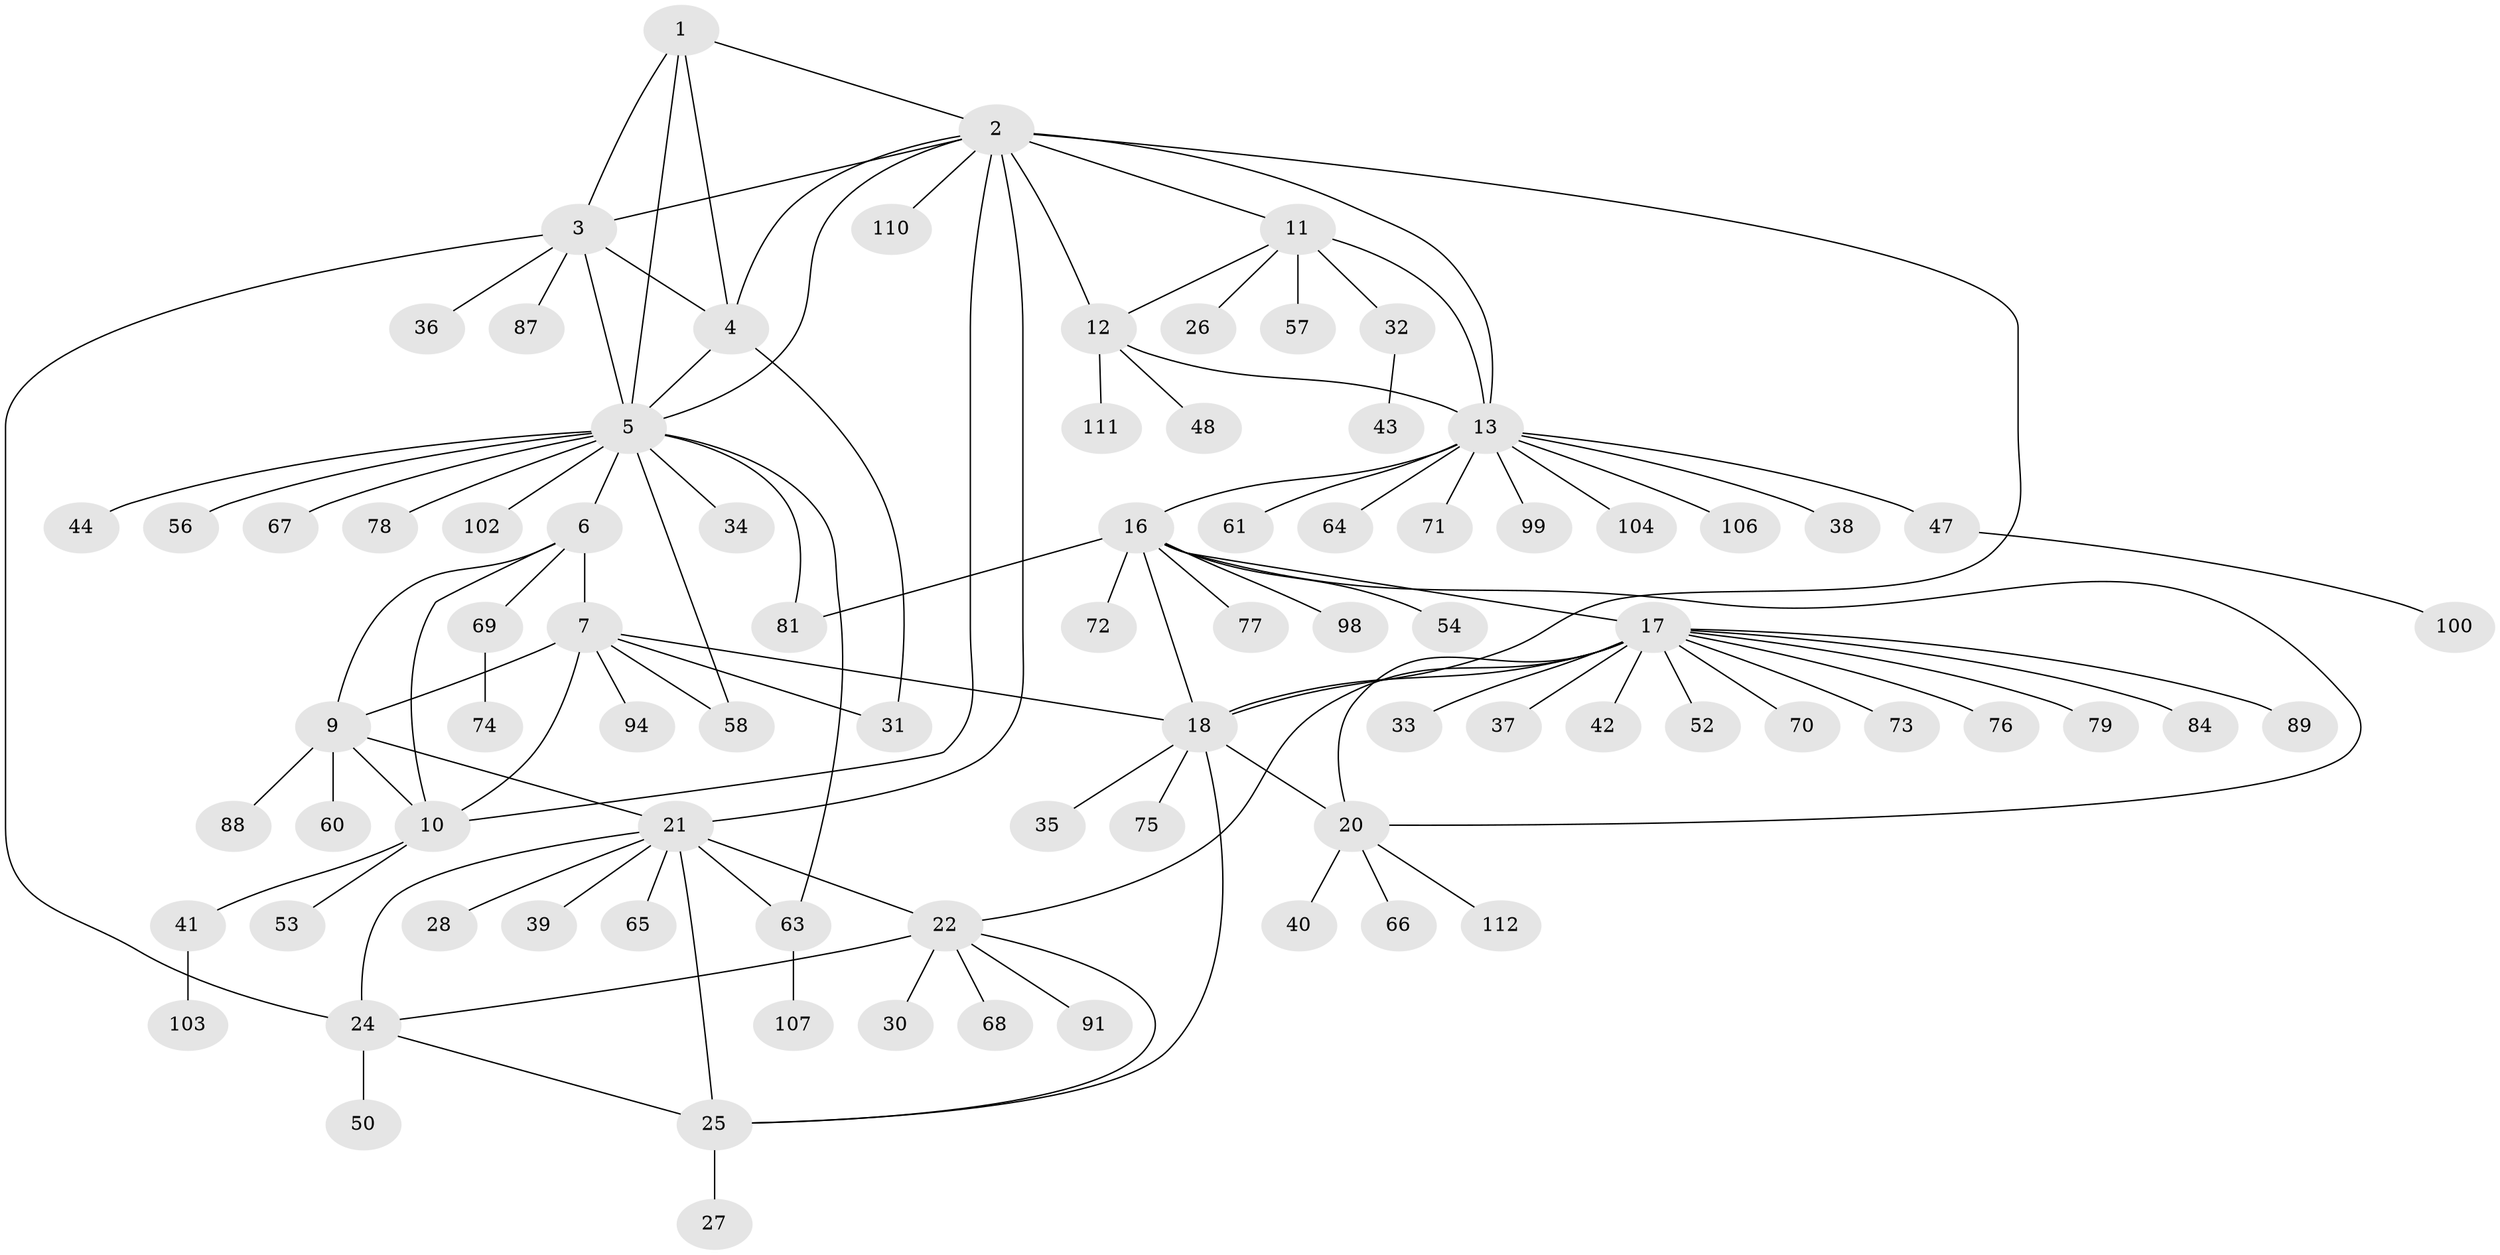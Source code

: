 // Generated by graph-tools (version 1.1) at 2025/52/02/27/25 19:52:14]
// undirected, 84 vertices, 112 edges
graph export_dot {
graph [start="1"]
  node [color=gray90,style=filled];
  1 [super="+105"];
  2 [super="+15"];
  3 [super="+96"];
  4 [super="+86"];
  5 [super="+101"];
  6 [super="+55"];
  7 [super="+8"];
  9 [super="+93"];
  10 [super="+85"];
  11 [super="+83"];
  12;
  13 [super="+14"];
  16 [super="+29"];
  17 [super="+19"];
  18 [super="+62"];
  20 [super="+45"];
  21 [super="+23"];
  22 [super="+49"];
  24 [super="+80"];
  25 [super="+97"];
  26;
  27;
  28;
  30;
  31;
  32;
  33;
  34 [super="+59"];
  35;
  36;
  37;
  38;
  39;
  40 [super="+90"];
  41 [super="+46"];
  42;
  43;
  44 [super="+51"];
  47;
  48;
  50;
  52;
  53 [super="+109"];
  54;
  56 [super="+92"];
  57;
  58;
  60;
  61;
  63 [super="+108"];
  64;
  65;
  66;
  67;
  68;
  69;
  70 [super="+82"];
  71;
  72;
  73;
  74 [super="+95"];
  75;
  76;
  77;
  78;
  79;
  81;
  84;
  87;
  88;
  89;
  91;
  94;
  98;
  99;
  100;
  102;
  103;
  104;
  106;
  107;
  110;
  111;
  112;
  1 -- 2;
  1 -- 3;
  1 -- 4;
  1 -- 5;
  2 -- 3;
  2 -- 4;
  2 -- 5;
  2 -- 18;
  2 -- 110;
  2 -- 21;
  2 -- 10;
  2 -- 11;
  2 -- 12;
  2 -- 13 [weight=2];
  3 -- 4;
  3 -- 5;
  3 -- 24;
  3 -- 36;
  3 -- 87;
  4 -- 5;
  4 -- 31;
  5 -- 6;
  5 -- 34;
  5 -- 44;
  5 -- 56;
  5 -- 58;
  5 -- 63;
  5 -- 67;
  5 -- 78;
  5 -- 81;
  5 -- 102;
  6 -- 7 [weight=2];
  6 -- 9;
  6 -- 10;
  6 -- 69;
  7 -- 9 [weight=2];
  7 -- 10 [weight=2];
  7 -- 18;
  7 -- 58;
  7 -- 94;
  7 -- 31;
  9 -- 10;
  9 -- 60;
  9 -- 88;
  9 -- 21;
  10 -- 41;
  10 -- 53;
  11 -- 12;
  11 -- 13 [weight=2];
  11 -- 26;
  11 -- 32;
  11 -- 57;
  12 -- 13 [weight=2];
  12 -- 48;
  12 -- 111;
  13 -- 47;
  13 -- 61;
  13 -- 104;
  13 -- 106;
  13 -- 64;
  13 -- 99;
  13 -- 38;
  13 -- 71;
  13 -- 16;
  16 -- 17 [weight=2];
  16 -- 18;
  16 -- 20;
  16 -- 54;
  16 -- 72;
  16 -- 77;
  16 -- 81;
  16 -- 98;
  17 -- 18 [weight=2];
  17 -- 20 [weight=2];
  17 -- 22;
  17 -- 42;
  17 -- 73;
  17 -- 76;
  17 -- 79;
  17 -- 33;
  17 -- 37;
  17 -- 70;
  17 -- 52;
  17 -- 84;
  17 -- 89;
  18 -- 20;
  18 -- 35;
  18 -- 75;
  18 -- 25;
  20 -- 40;
  20 -- 66;
  20 -- 112;
  21 -- 22 [weight=2];
  21 -- 24 [weight=2];
  21 -- 25 [weight=2];
  21 -- 28;
  21 -- 39;
  21 -- 63;
  21 -- 65;
  22 -- 24;
  22 -- 25;
  22 -- 30;
  22 -- 68;
  22 -- 91;
  24 -- 25;
  24 -- 50;
  25 -- 27;
  32 -- 43;
  41 -- 103;
  47 -- 100;
  63 -- 107;
  69 -- 74;
}
